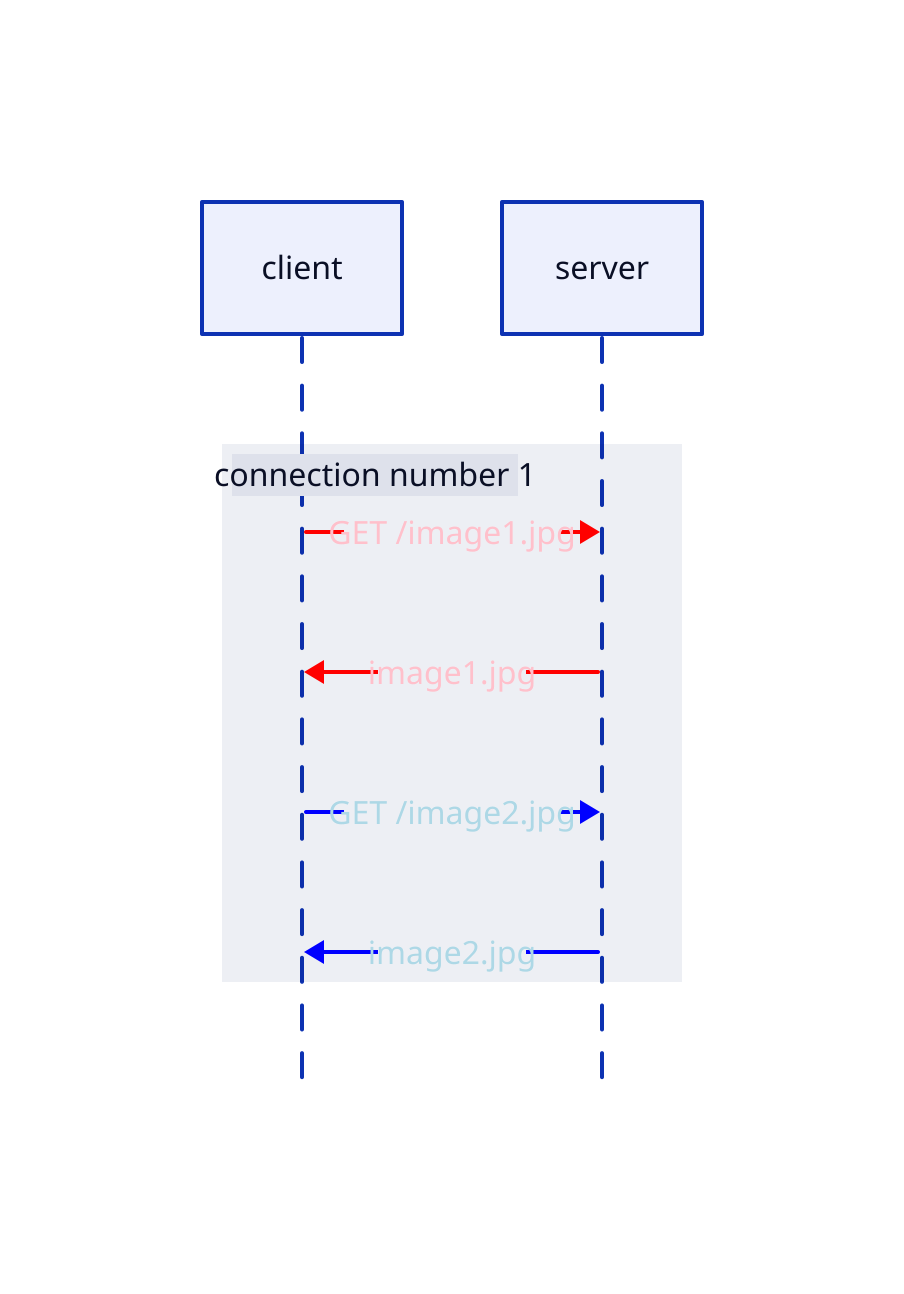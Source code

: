 # d2 content/posts/2024/http1.1-from-scratch/reuse.d2 --sketch --theme 200 --pad=20 content/posts/2024/http1.1-from-scratch/reuse.svg

style: {
  fill: transparent
}

shape: sequence_diagram

client
server

connection number 1: {
  client -> server: GET /image1.jpg {
    style.font-color: pink
    style.stroke: red
  }
  server -> client: image1.jpg {
    style.font-color: pink
    style.stroke: red
  }
  client -> server: GET /image2.jpg {
    style.font-color: lightBlue
    style.stroke: blue
  }
  server -> client: image2.jpg {
    style.font-color: lightBlue
    style.stroke: blue
  }
}